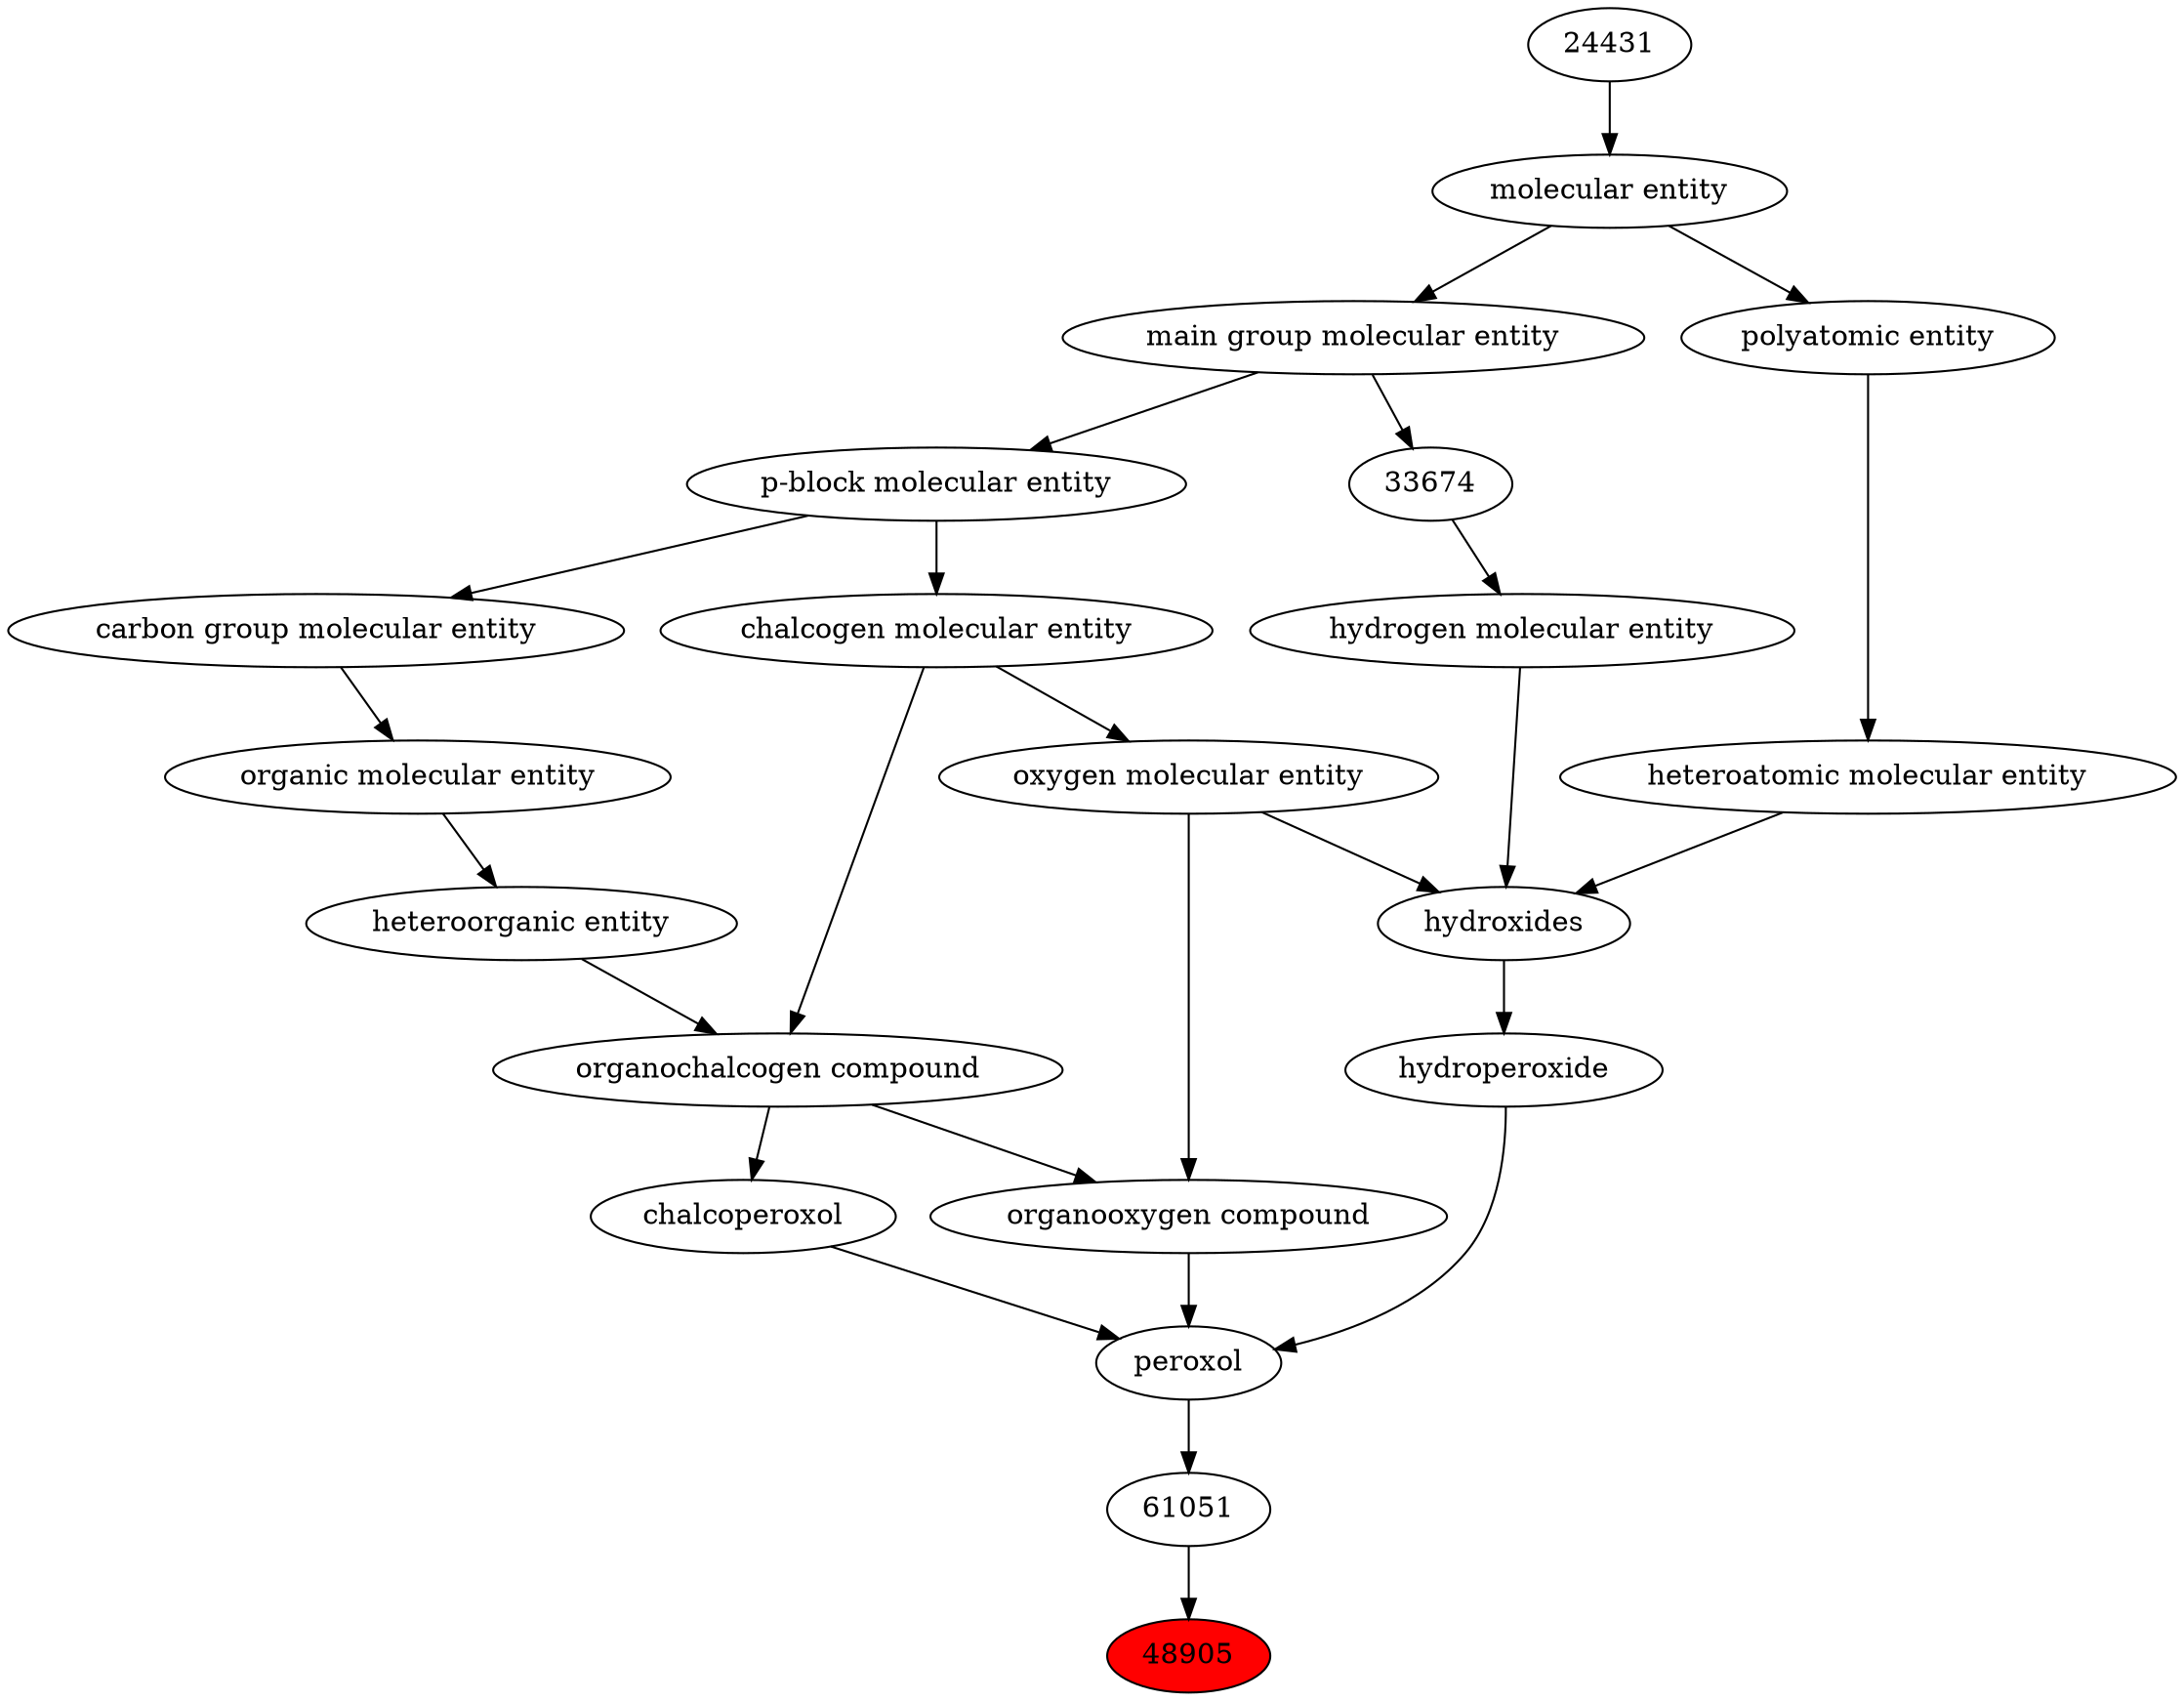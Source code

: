 digraph tree{ 
48905 [label="48905" fillcolor=red style=filled]
61051 -> 48905
61051 [label="61051"]
35924 -> 61051
35924 [label="peroxol"]
35923 -> 35924
36963 -> 35924
37863 -> 35924
35923 [label="hydroperoxide"]
24651 -> 35923
36963 [label="organooxygen compound"]
36962 -> 36963
25806 -> 36963
37863 [label="chalcoperoxol"]
36962 -> 37863
24651 [label="hydroxides"]
25806 -> 24651
33608 -> 24651
37577 -> 24651
36962 [label="organochalcogen compound"]
33285 -> 36962
33304 -> 36962
25806 [label="oxygen molecular entity"]
33304 -> 25806
33608 [label="hydrogen molecular entity"]
33674 -> 33608
37577 [label="heteroatomic molecular entity"]
36357 -> 37577
33285 [label="heteroorganic entity"]
50860 -> 33285
33304 [label="chalcogen molecular entity"]
33675 -> 33304
33674 [label="33674"]
33579 -> 33674
36357 [label="polyatomic entity"]
23367 -> 36357
50860 [label="organic molecular entity"]
33582 -> 50860
33675 [label="p-block molecular entity"]
33579 -> 33675
33579 [label="main group molecular entity"]
23367 -> 33579
23367 [label="molecular entity"]
24431 -> 23367
33582 [label="carbon group molecular entity"]
33675 -> 33582
24431 [label="24431"]
}